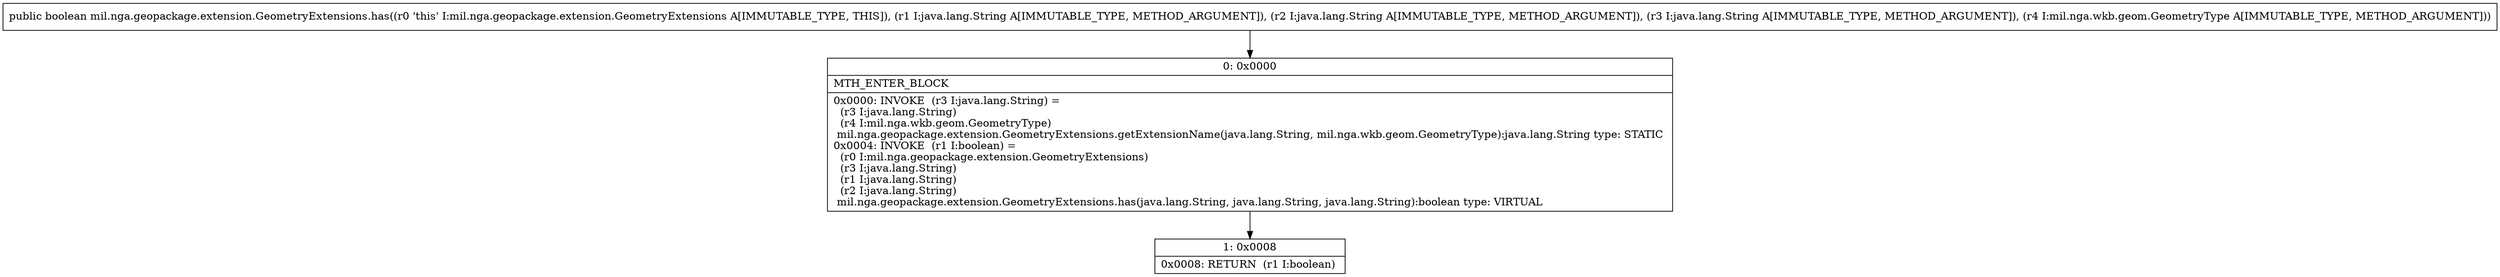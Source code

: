 digraph "CFG formil.nga.geopackage.extension.GeometryExtensions.has(Ljava\/lang\/String;Ljava\/lang\/String;Ljava\/lang\/String;Lmil\/nga\/wkb\/geom\/GeometryType;)Z" {
Node_0 [shape=record,label="{0\:\ 0x0000|MTH_ENTER_BLOCK\l|0x0000: INVOKE  (r3 I:java.lang.String) = \l  (r3 I:java.lang.String)\l  (r4 I:mil.nga.wkb.geom.GeometryType)\l mil.nga.geopackage.extension.GeometryExtensions.getExtensionName(java.lang.String, mil.nga.wkb.geom.GeometryType):java.lang.String type: STATIC \l0x0004: INVOKE  (r1 I:boolean) = \l  (r0 I:mil.nga.geopackage.extension.GeometryExtensions)\l  (r3 I:java.lang.String)\l  (r1 I:java.lang.String)\l  (r2 I:java.lang.String)\l mil.nga.geopackage.extension.GeometryExtensions.has(java.lang.String, java.lang.String, java.lang.String):boolean type: VIRTUAL \l}"];
Node_1 [shape=record,label="{1\:\ 0x0008|0x0008: RETURN  (r1 I:boolean) \l}"];
MethodNode[shape=record,label="{public boolean mil.nga.geopackage.extension.GeometryExtensions.has((r0 'this' I:mil.nga.geopackage.extension.GeometryExtensions A[IMMUTABLE_TYPE, THIS]), (r1 I:java.lang.String A[IMMUTABLE_TYPE, METHOD_ARGUMENT]), (r2 I:java.lang.String A[IMMUTABLE_TYPE, METHOD_ARGUMENT]), (r3 I:java.lang.String A[IMMUTABLE_TYPE, METHOD_ARGUMENT]), (r4 I:mil.nga.wkb.geom.GeometryType A[IMMUTABLE_TYPE, METHOD_ARGUMENT])) }"];
MethodNode -> Node_0;
Node_0 -> Node_1;
}

